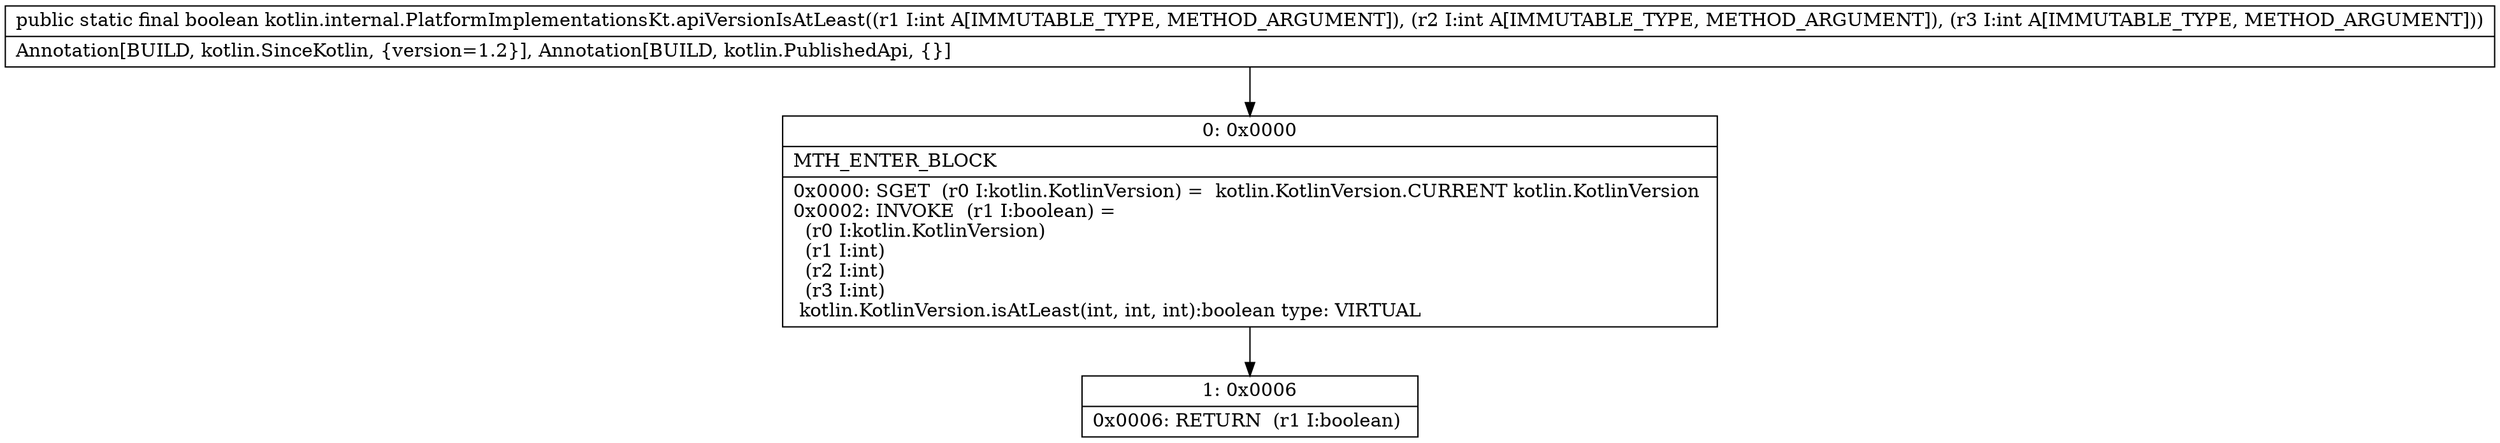 digraph "CFG forkotlin.internal.PlatformImplementationsKt.apiVersionIsAtLeast(III)Z" {
Node_0 [shape=record,label="{0\:\ 0x0000|MTH_ENTER_BLOCK\l|0x0000: SGET  (r0 I:kotlin.KotlinVersion) =  kotlin.KotlinVersion.CURRENT kotlin.KotlinVersion \l0x0002: INVOKE  (r1 I:boolean) = \l  (r0 I:kotlin.KotlinVersion)\l  (r1 I:int)\l  (r2 I:int)\l  (r3 I:int)\l kotlin.KotlinVersion.isAtLeast(int, int, int):boolean type: VIRTUAL \l}"];
Node_1 [shape=record,label="{1\:\ 0x0006|0x0006: RETURN  (r1 I:boolean) \l}"];
MethodNode[shape=record,label="{public static final boolean kotlin.internal.PlatformImplementationsKt.apiVersionIsAtLeast((r1 I:int A[IMMUTABLE_TYPE, METHOD_ARGUMENT]), (r2 I:int A[IMMUTABLE_TYPE, METHOD_ARGUMENT]), (r3 I:int A[IMMUTABLE_TYPE, METHOD_ARGUMENT]))  | Annotation[BUILD, kotlin.SinceKotlin, \{version=1.2\}], Annotation[BUILD, kotlin.PublishedApi, \{\}]\l}"];
MethodNode -> Node_0;
Node_0 -> Node_1;
}

